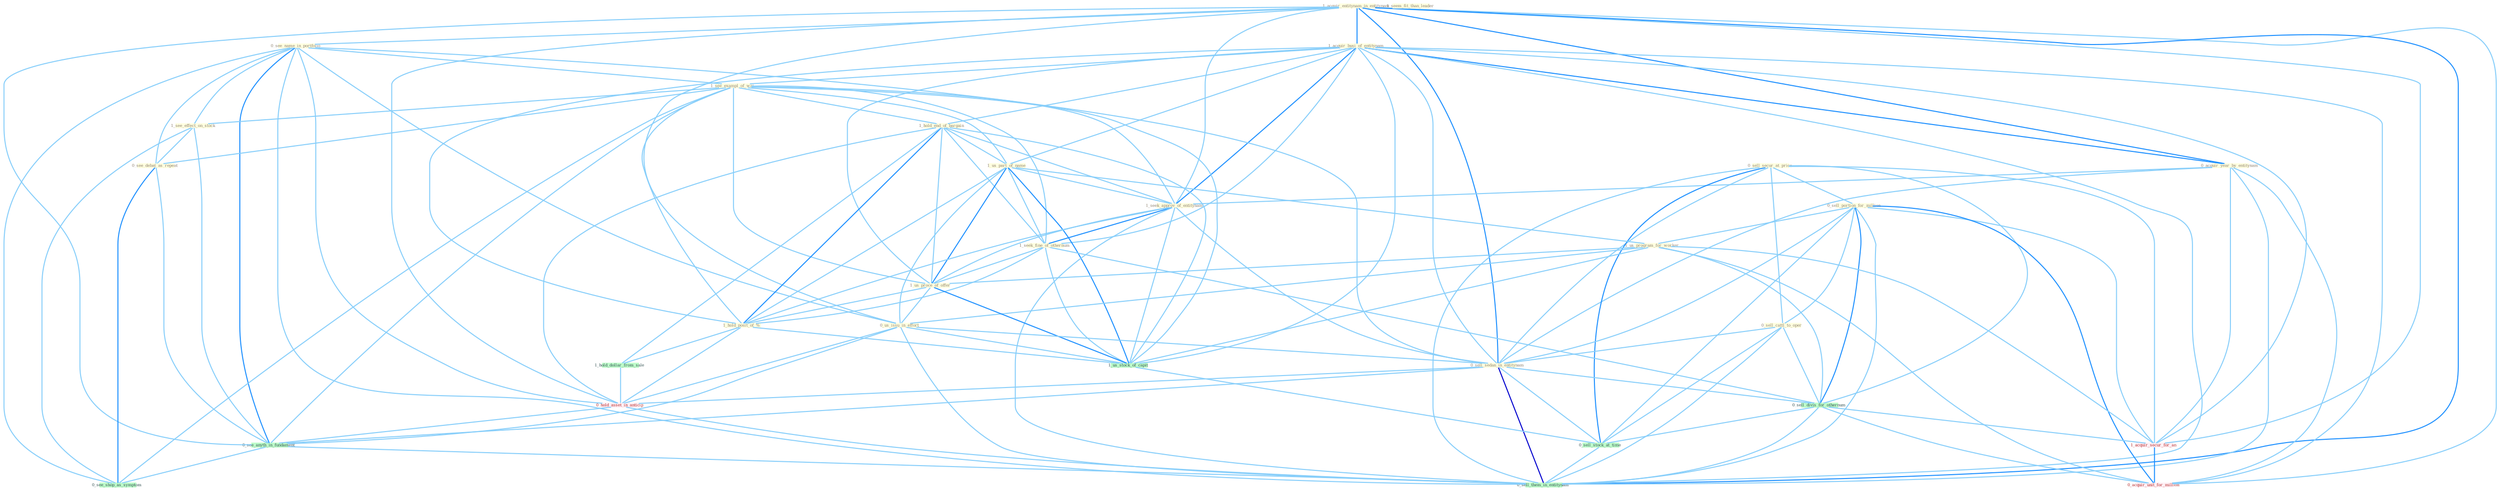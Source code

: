 Graph G{ 
    node
    [shape=polygon,style=filled,width=.5,height=.06,color="#BDFCC9",fixedsize=true,fontsize=4,
    fontcolor="#2f4f4f"];
    {node
    [color="#ffffe0", fontcolor="#8b7d6b"] "1_acquir_entitynam_in_entitynam " "1_acquir_busi_of_entitynam " "0_see_name_in_portfolio " "0_acquir_year_by_entitynam " "1_seem_fit_than_leader " "1_see_exampl_of_wai " "0_sell_secur_at_price " "1_hold_end_of_bargain " "0_sell_portion_for_million " "1_us_part_of_name " "1_us_program_for_worker " "1_seek_approv_of_entitynam " "1_seek_fine_of_othernum " "1_us_proce_of_offer " "0_sell_cattl_to_oper " "0_us_issu_in_effort " "1_see_effect_on_stock " "0_see_debat_as_repeat " "0_sell_sedan_in_entitynam " "1_hold_posit_of_% "}
{node [color="#fff0f5", fontcolor="#b22222"] "1_acquir_secur_for_an " "0_hold_asset_in_anticip " "0_acquir_unit_for_million "}
edge [color="#B0E2FF"];

	"1_acquir_entitynam_in_entitynam " -- "1_acquir_busi_of_entitynam " [w="2", color="#1e90ff" , len=0.8];
	"1_acquir_entitynam_in_entitynam " -- "0_see_name_in_portfolio " [w="1", color="#87cefa" ];
	"1_acquir_entitynam_in_entitynam " -- "0_acquir_year_by_entitynam " [w="2", color="#1e90ff" , len=0.8];
	"1_acquir_entitynam_in_entitynam " -- "1_seek_approv_of_entitynam " [w="1", color="#87cefa" ];
	"1_acquir_entitynam_in_entitynam " -- "0_us_issu_in_effort " [w="1", color="#87cefa" ];
	"1_acquir_entitynam_in_entitynam " -- "0_sell_sedan_in_entitynam " [w="2", color="#1e90ff" , len=0.8];
	"1_acquir_entitynam_in_entitynam " -- "1_acquir_secur_for_an " [w="1", color="#87cefa" ];
	"1_acquir_entitynam_in_entitynam " -- "0_hold_asset_in_anticip " [w="1", color="#87cefa" ];
	"1_acquir_entitynam_in_entitynam " -- "0_see_anyth_in_fundament " [w="1", color="#87cefa" ];
	"1_acquir_entitynam_in_entitynam " -- "0_acquir_unit_for_million " [w="1", color="#87cefa" ];
	"1_acquir_entitynam_in_entitynam " -- "0_sell_them_in_entitynam " [w="2", color="#1e90ff" , len=0.8];
	"1_acquir_busi_of_entitynam " -- "0_acquir_year_by_entitynam " [w="2", color="#1e90ff" , len=0.8];
	"1_acquir_busi_of_entitynam " -- "1_see_exampl_of_wai " [w="1", color="#87cefa" ];
	"1_acquir_busi_of_entitynam " -- "1_hold_end_of_bargain " [w="1", color="#87cefa" ];
	"1_acquir_busi_of_entitynam " -- "1_us_part_of_name " [w="1", color="#87cefa" ];
	"1_acquir_busi_of_entitynam " -- "1_seek_approv_of_entitynam " [w="2", color="#1e90ff" , len=0.8];
	"1_acquir_busi_of_entitynam " -- "1_seek_fine_of_othernum " [w="1", color="#87cefa" ];
	"1_acquir_busi_of_entitynam " -- "1_us_proce_of_offer " [w="1", color="#87cefa" ];
	"1_acquir_busi_of_entitynam " -- "0_sell_sedan_in_entitynam " [w="1", color="#87cefa" ];
	"1_acquir_busi_of_entitynam " -- "1_hold_posit_of_% " [w="1", color="#87cefa" ];
	"1_acquir_busi_of_entitynam " -- "1_acquir_secur_for_an " [w="1", color="#87cefa" ];
	"1_acquir_busi_of_entitynam " -- "1_us_stock_of_capit " [w="1", color="#87cefa" ];
	"1_acquir_busi_of_entitynam " -- "0_acquir_unit_for_million " [w="1", color="#87cefa" ];
	"1_acquir_busi_of_entitynam " -- "0_sell_them_in_entitynam " [w="1", color="#87cefa" ];
	"0_see_name_in_portfolio " -- "1_see_exampl_of_wai " [w="1", color="#87cefa" ];
	"0_see_name_in_portfolio " -- "0_us_issu_in_effort " [w="1", color="#87cefa" ];
	"0_see_name_in_portfolio " -- "1_see_effect_on_stock " [w="1", color="#87cefa" ];
	"0_see_name_in_portfolio " -- "0_see_debat_as_repeat " [w="1", color="#87cefa" ];
	"0_see_name_in_portfolio " -- "0_sell_sedan_in_entitynam " [w="1", color="#87cefa" ];
	"0_see_name_in_portfolio " -- "0_hold_asset_in_anticip " [w="1", color="#87cefa" ];
	"0_see_name_in_portfolio " -- "0_see_anyth_in_fundament " [w="2", color="#1e90ff" , len=0.8];
	"0_see_name_in_portfolio " -- "0_see_shop_as_symptom " [w="1", color="#87cefa" ];
	"0_see_name_in_portfolio " -- "0_sell_them_in_entitynam " [w="1", color="#87cefa" ];
	"0_acquir_year_by_entitynam " -- "1_seek_approv_of_entitynam " [w="1", color="#87cefa" ];
	"0_acquir_year_by_entitynam " -- "0_sell_sedan_in_entitynam " [w="1", color="#87cefa" ];
	"0_acquir_year_by_entitynam " -- "1_acquir_secur_for_an " [w="1", color="#87cefa" ];
	"0_acquir_year_by_entitynam " -- "0_acquir_unit_for_million " [w="1", color="#87cefa" ];
	"0_acquir_year_by_entitynam " -- "0_sell_them_in_entitynam " [w="1", color="#87cefa" ];
	"1_see_exampl_of_wai " -- "1_hold_end_of_bargain " [w="1", color="#87cefa" ];
	"1_see_exampl_of_wai " -- "1_us_part_of_name " [w="1", color="#87cefa" ];
	"1_see_exampl_of_wai " -- "1_seek_approv_of_entitynam " [w="1", color="#87cefa" ];
	"1_see_exampl_of_wai " -- "1_seek_fine_of_othernum " [w="1", color="#87cefa" ];
	"1_see_exampl_of_wai " -- "1_us_proce_of_offer " [w="1", color="#87cefa" ];
	"1_see_exampl_of_wai " -- "1_see_effect_on_stock " [w="1", color="#87cefa" ];
	"1_see_exampl_of_wai " -- "0_see_debat_as_repeat " [w="1", color="#87cefa" ];
	"1_see_exampl_of_wai " -- "1_hold_posit_of_% " [w="1", color="#87cefa" ];
	"1_see_exampl_of_wai " -- "1_us_stock_of_capit " [w="1", color="#87cefa" ];
	"1_see_exampl_of_wai " -- "0_see_anyth_in_fundament " [w="1", color="#87cefa" ];
	"1_see_exampl_of_wai " -- "0_see_shop_as_symptom " [w="1", color="#87cefa" ];
	"0_sell_secur_at_price " -- "0_sell_portion_for_million " [w="1", color="#87cefa" ];
	"0_sell_secur_at_price " -- "0_sell_cattl_to_oper " [w="1", color="#87cefa" ];
	"0_sell_secur_at_price " -- "0_sell_sedan_in_entitynam " [w="1", color="#87cefa" ];
	"0_sell_secur_at_price " -- "0_sell_divis_for_othernum " [w="1", color="#87cefa" ];
	"0_sell_secur_at_price " -- "1_acquir_secur_for_an " [w="1", color="#87cefa" ];
	"0_sell_secur_at_price " -- "0_sell_stock_at_time " [w="2", color="#1e90ff" , len=0.8];
	"0_sell_secur_at_price " -- "0_sell_them_in_entitynam " [w="1", color="#87cefa" ];
	"1_hold_end_of_bargain " -- "1_us_part_of_name " [w="1", color="#87cefa" ];
	"1_hold_end_of_bargain " -- "1_seek_approv_of_entitynam " [w="1", color="#87cefa" ];
	"1_hold_end_of_bargain " -- "1_seek_fine_of_othernum " [w="1", color="#87cefa" ];
	"1_hold_end_of_bargain " -- "1_us_proce_of_offer " [w="1", color="#87cefa" ];
	"1_hold_end_of_bargain " -- "1_hold_posit_of_% " [w="2", color="#1e90ff" , len=0.8];
	"1_hold_end_of_bargain " -- "1_us_stock_of_capit " [w="1", color="#87cefa" ];
	"1_hold_end_of_bargain " -- "1_hold_dollar_from_sale " [w="1", color="#87cefa" ];
	"1_hold_end_of_bargain " -- "0_hold_asset_in_anticip " [w="1", color="#87cefa" ];
	"0_sell_portion_for_million " -- "1_us_program_for_worker " [w="1", color="#87cefa" ];
	"0_sell_portion_for_million " -- "0_sell_cattl_to_oper " [w="1", color="#87cefa" ];
	"0_sell_portion_for_million " -- "0_sell_sedan_in_entitynam " [w="1", color="#87cefa" ];
	"0_sell_portion_for_million " -- "0_sell_divis_for_othernum " [w="2", color="#1e90ff" , len=0.8];
	"0_sell_portion_for_million " -- "1_acquir_secur_for_an " [w="1", color="#87cefa" ];
	"0_sell_portion_for_million " -- "0_sell_stock_at_time " [w="1", color="#87cefa" ];
	"0_sell_portion_for_million " -- "0_acquir_unit_for_million " [w="2", color="#1e90ff" , len=0.8];
	"0_sell_portion_for_million " -- "0_sell_them_in_entitynam " [w="1", color="#87cefa" ];
	"1_us_part_of_name " -- "1_us_program_for_worker " [w="1", color="#87cefa" ];
	"1_us_part_of_name " -- "1_seek_approv_of_entitynam " [w="1", color="#87cefa" ];
	"1_us_part_of_name " -- "1_seek_fine_of_othernum " [w="1", color="#87cefa" ];
	"1_us_part_of_name " -- "1_us_proce_of_offer " [w="2", color="#1e90ff" , len=0.8];
	"1_us_part_of_name " -- "0_us_issu_in_effort " [w="1", color="#87cefa" ];
	"1_us_part_of_name " -- "1_hold_posit_of_% " [w="1", color="#87cefa" ];
	"1_us_part_of_name " -- "1_us_stock_of_capit " [w="2", color="#1e90ff" , len=0.8];
	"1_us_program_for_worker " -- "1_us_proce_of_offer " [w="1", color="#87cefa" ];
	"1_us_program_for_worker " -- "0_us_issu_in_effort " [w="1", color="#87cefa" ];
	"1_us_program_for_worker " -- "0_sell_divis_for_othernum " [w="1", color="#87cefa" ];
	"1_us_program_for_worker " -- "1_acquir_secur_for_an " [w="1", color="#87cefa" ];
	"1_us_program_for_worker " -- "1_us_stock_of_capit " [w="1", color="#87cefa" ];
	"1_us_program_for_worker " -- "0_acquir_unit_for_million " [w="1", color="#87cefa" ];
	"1_seek_approv_of_entitynam " -- "1_seek_fine_of_othernum " [w="2", color="#1e90ff" , len=0.8];
	"1_seek_approv_of_entitynam " -- "1_us_proce_of_offer " [w="1", color="#87cefa" ];
	"1_seek_approv_of_entitynam " -- "0_sell_sedan_in_entitynam " [w="1", color="#87cefa" ];
	"1_seek_approv_of_entitynam " -- "1_hold_posit_of_% " [w="1", color="#87cefa" ];
	"1_seek_approv_of_entitynam " -- "1_us_stock_of_capit " [w="1", color="#87cefa" ];
	"1_seek_approv_of_entitynam " -- "0_sell_them_in_entitynam " [w="1", color="#87cefa" ];
	"1_seek_fine_of_othernum " -- "1_us_proce_of_offer " [w="1", color="#87cefa" ];
	"1_seek_fine_of_othernum " -- "1_hold_posit_of_% " [w="1", color="#87cefa" ];
	"1_seek_fine_of_othernum " -- "0_sell_divis_for_othernum " [w="1", color="#87cefa" ];
	"1_seek_fine_of_othernum " -- "1_us_stock_of_capit " [w="1", color="#87cefa" ];
	"1_us_proce_of_offer " -- "0_us_issu_in_effort " [w="1", color="#87cefa" ];
	"1_us_proce_of_offer " -- "1_hold_posit_of_% " [w="1", color="#87cefa" ];
	"1_us_proce_of_offer " -- "1_us_stock_of_capit " [w="2", color="#1e90ff" , len=0.8];
	"0_sell_cattl_to_oper " -- "0_sell_sedan_in_entitynam " [w="1", color="#87cefa" ];
	"0_sell_cattl_to_oper " -- "0_sell_divis_for_othernum " [w="1", color="#87cefa" ];
	"0_sell_cattl_to_oper " -- "0_sell_stock_at_time " [w="1", color="#87cefa" ];
	"0_sell_cattl_to_oper " -- "0_sell_them_in_entitynam " [w="1", color="#87cefa" ];
	"0_us_issu_in_effort " -- "0_sell_sedan_in_entitynam " [w="1", color="#87cefa" ];
	"0_us_issu_in_effort " -- "1_us_stock_of_capit " [w="1", color="#87cefa" ];
	"0_us_issu_in_effort " -- "0_hold_asset_in_anticip " [w="1", color="#87cefa" ];
	"0_us_issu_in_effort " -- "0_see_anyth_in_fundament " [w="1", color="#87cefa" ];
	"0_us_issu_in_effort " -- "0_sell_them_in_entitynam " [w="1", color="#87cefa" ];
	"1_see_effect_on_stock " -- "0_see_debat_as_repeat " [w="1", color="#87cefa" ];
	"1_see_effect_on_stock " -- "0_see_anyth_in_fundament " [w="1", color="#87cefa" ];
	"1_see_effect_on_stock " -- "0_see_shop_as_symptom " [w="1", color="#87cefa" ];
	"0_see_debat_as_repeat " -- "0_see_anyth_in_fundament " [w="1", color="#87cefa" ];
	"0_see_debat_as_repeat " -- "0_see_shop_as_symptom " [w="2", color="#1e90ff" , len=0.8];
	"0_sell_sedan_in_entitynam " -- "0_sell_divis_for_othernum " [w="1", color="#87cefa" ];
	"0_sell_sedan_in_entitynam " -- "0_hold_asset_in_anticip " [w="1", color="#87cefa" ];
	"0_sell_sedan_in_entitynam " -- "0_sell_stock_at_time " [w="1", color="#87cefa" ];
	"0_sell_sedan_in_entitynam " -- "0_see_anyth_in_fundament " [w="1", color="#87cefa" ];
	"0_sell_sedan_in_entitynam " -- "0_sell_them_in_entitynam " [w="3", color="#0000cd" , len=0.6];
	"1_hold_posit_of_% " -- "1_us_stock_of_capit " [w="1", color="#87cefa" ];
	"1_hold_posit_of_% " -- "1_hold_dollar_from_sale " [w="1", color="#87cefa" ];
	"1_hold_posit_of_% " -- "0_hold_asset_in_anticip " [w="1", color="#87cefa" ];
	"0_sell_divis_for_othernum " -- "1_acquir_secur_for_an " [w="1", color="#87cefa" ];
	"0_sell_divis_for_othernum " -- "0_sell_stock_at_time " [w="1", color="#87cefa" ];
	"0_sell_divis_for_othernum " -- "0_acquir_unit_for_million " [w="1", color="#87cefa" ];
	"0_sell_divis_for_othernum " -- "0_sell_them_in_entitynam " [w="1", color="#87cefa" ];
	"1_acquir_secur_for_an " -- "0_acquir_unit_for_million " [w="2", color="#1e90ff" , len=0.8];
	"1_us_stock_of_capit " -- "0_sell_stock_at_time " [w="1", color="#87cefa" ];
	"1_hold_dollar_from_sale " -- "0_hold_asset_in_anticip " [w="1", color="#87cefa" ];
	"0_hold_asset_in_anticip " -- "0_see_anyth_in_fundament " [w="1", color="#87cefa" ];
	"0_hold_asset_in_anticip " -- "0_sell_them_in_entitynam " [w="1", color="#87cefa" ];
	"0_sell_stock_at_time " -- "0_sell_them_in_entitynam " [w="1", color="#87cefa" ];
	"0_see_anyth_in_fundament " -- "0_see_shop_as_symptom " [w="1", color="#87cefa" ];
	"0_see_anyth_in_fundament " -- "0_sell_them_in_entitynam " [w="1", color="#87cefa" ];
}